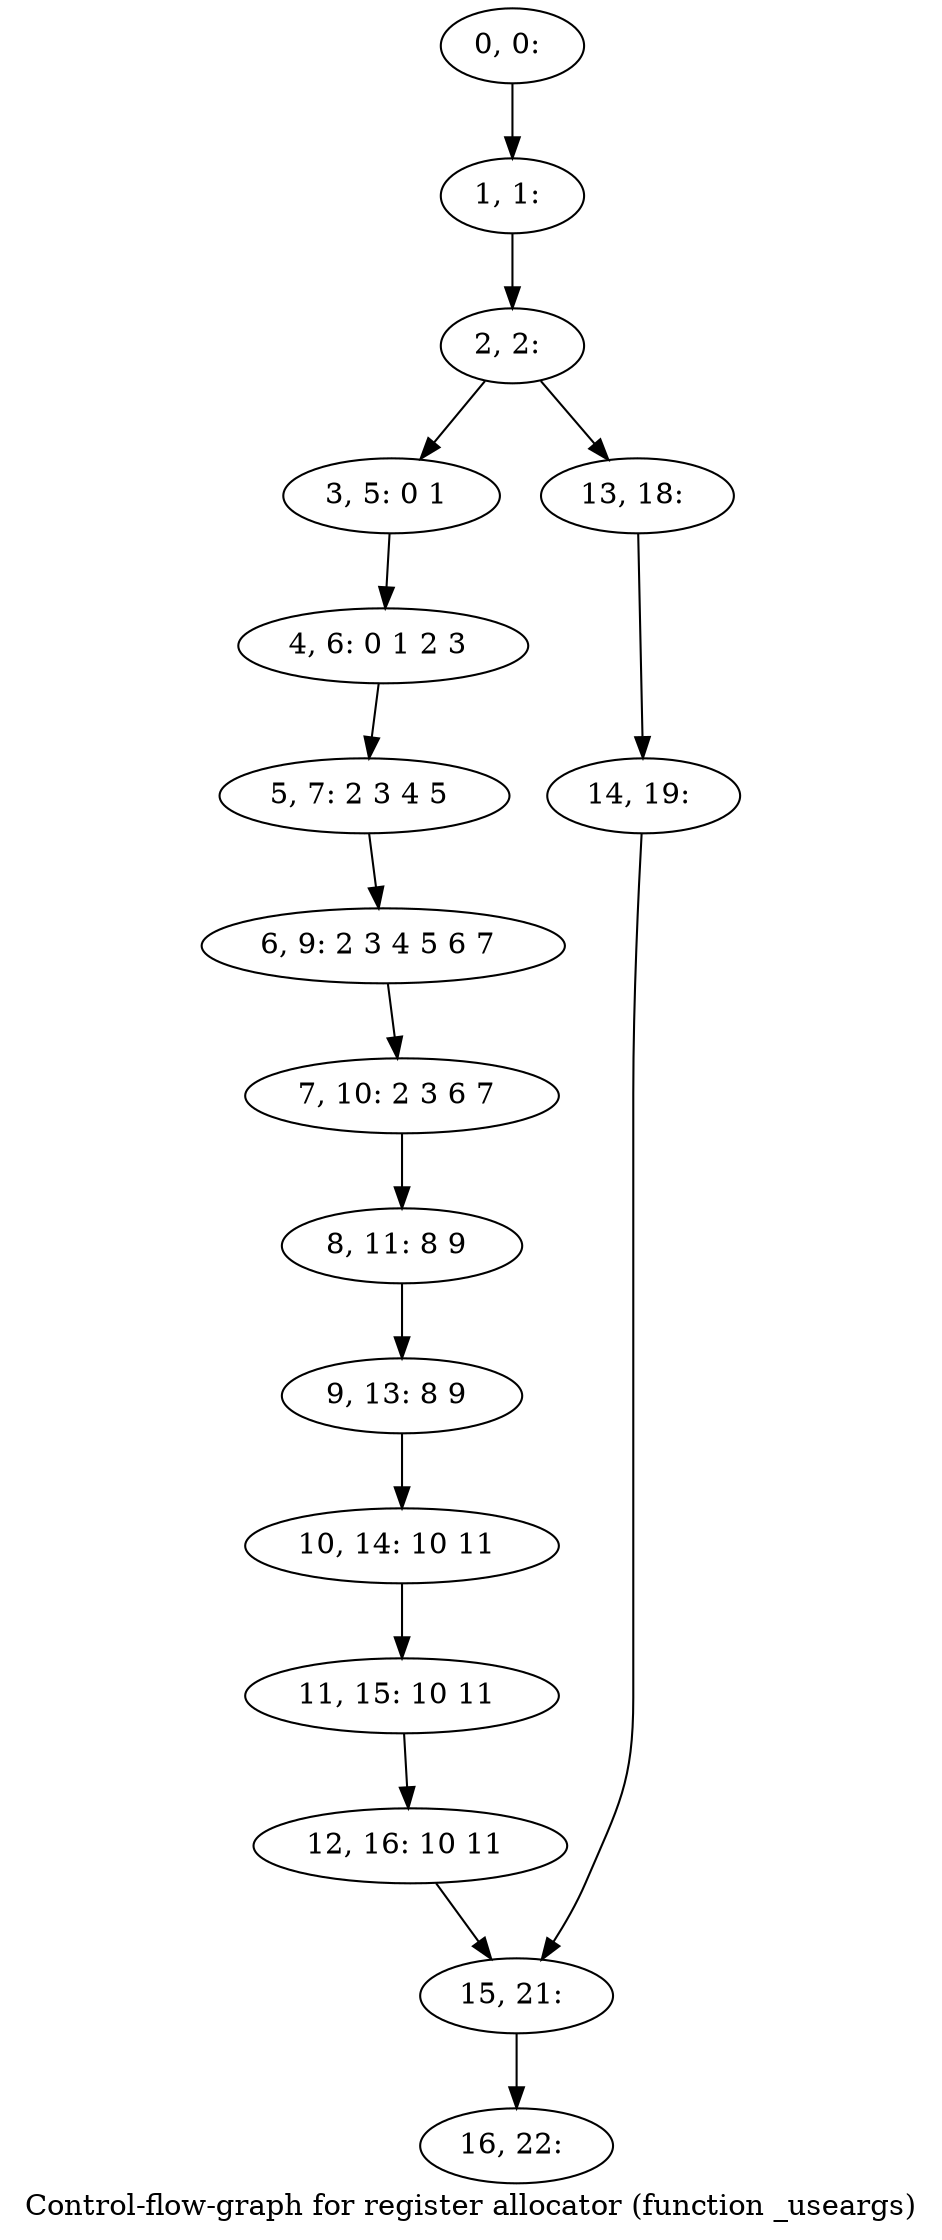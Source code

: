 digraph G {
graph [label="Control-flow-graph for register allocator (function _useargs)"]
0[label="0, 0: "];
1[label="1, 1: "];
2[label="2, 2: "];
3[label="3, 5: 0 1 "];
4[label="4, 6: 0 1 2 3 "];
5[label="5, 7: 2 3 4 5 "];
6[label="6, 9: 2 3 4 5 6 7 "];
7[label="7, 10: 2 3 6 7 "];
8[label="8, 11: 8 9 "];
9[label="9, 13: 8 9 "];
10[label="10, 14: 10 11 "];
11[label="11, 15: 10 11 "];
12[label="12, 16: 10 11 "];
13[label="13, 18: "];
14[label="14, 19: "];
15[label="15, 21: "];
16[label="16, 22: "];
0->1 ;
1->2 ;
2->3 ;
2->13 ;
3->4 ;
4->5 ;
5->6 ;
6->7 ;
7->8 ;
8->9 ;
9->10 ;
10->11 ;
11->12 ;
12->15 ;
13->14 ;
14->15 ;
15->16 ;
}
